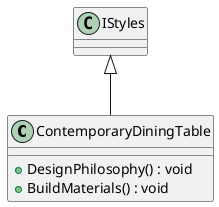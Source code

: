 @startuml
class ContemporaryDiningTable {
    + DesignPhilosophy() : void
    + BuildMaterials() : void
}
IStyles <|-- ContemporaryDiningTable
@enduml
